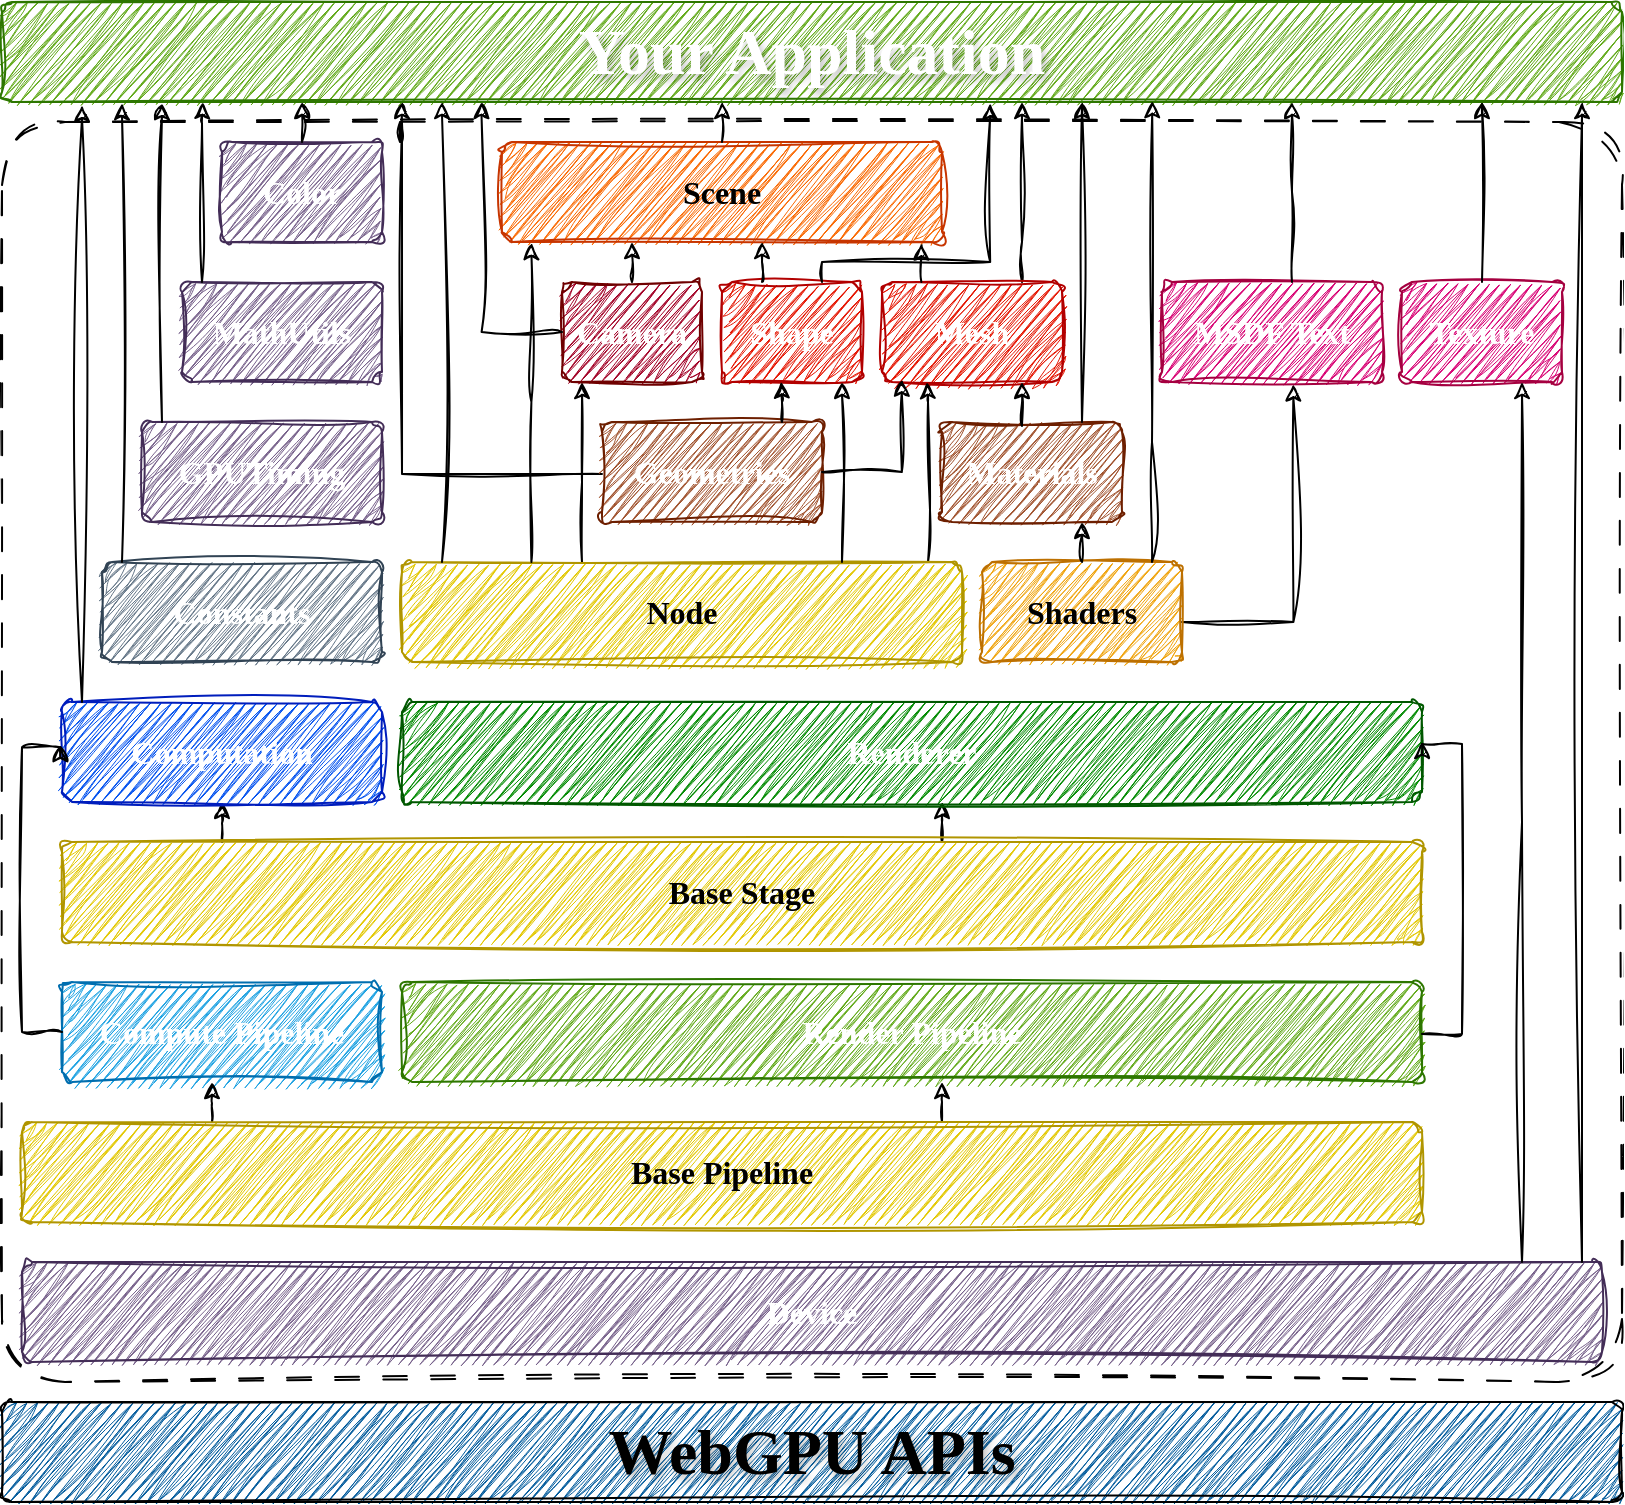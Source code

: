 <mxfile version="28.2.8">
  <diagram name="Page-1" id="Vd09RxBzxM2-TLh0bUjH">
    <mxGraphModel dx="1426" dy="23" grid="1" gridSize="10" guides="1" tooltips="1" connect="1" arrows="1" fold="1" page="1" pageScale="1" pageWidth="830" pageHeight="768" math="0" shadow="0">
      <root>
        <mxCell id="0" />
        <mxCell id="1" parent="0" />
        <mxCell id="-hKqGcVPF6-ta_k8zyYR-1" value="WebGPU APIs" style="rounded=1;arcSize=10;whiteSpace=wrap;html=1;align=center;fillColor=light-dark(#005A9C,#005A9C);fontColor=#000000;strokeColor=default;gradientColor=none;gradientDirection=north;fillStyle=zigzag;sketch=1;curveFitting=1;jiggle=2;fontFamily=Comic Sans MS;fontSize=32;fontStyle=1;labelBackgroundColor=none;labelBorderColor=none;textShadow=1;" parent="1" vertex="1">
          <mxGeometry x="10" y="1480" width="810" height="50" as="geometry" />
        </mxCell>
        <mxCell id="QNinl-FxONfIF-WMUGOS-1" value="Your Application" style="rounded=1;arcSize=10;whiteSpace=wrap;html=1;align=center;fillColor=#60a917;strokeColor=light-dark(#2D7600,#FFFFFF);gradientDirection=north;fillStyle=zigzag;sketch=1;curveFitting=1;jiggle=2;fontFamily=Comic Sans MS;fontSize=32;fontStyle=1;labelBackgroundColor=none;labelBorderColor=none;textShadow=1;fontColor=light-dark(#FFFFFF,#FFFFFF);" parent="1" vertex="1">
          <mxGeometry x="10" y="780" width="810" height="50" as="geometry" />
        </mxCell>
        <mxCell id="7VYEh889NyYLhTuRO7js-1" value="UWAL" style="rounded=1;hachureGap=4;fontFamily=Comic Sans MS;dashed=1;dashPattern=12 12;fillStyle=hachure;fillColor=none;glass=0;shadow=0;fontSize=256;fontColor=light-dark(#FFFFFF,#0093FF);textShadow=0;fontStyle=1;arcSize=5;textOpacity=10;html=1;whiteSpace=wrap;labelBorderColor=none;labelBackgroundColor=none;sketch=1;curveFitting=1;jiggle=2;" parent="1" vertex="1">
          <mxGeometry x="10" y="840" width="810" height="630" as="geometry" />
        </mxCell>
        <mxCell id="7VYEh889NyYLhTuRO7js-3" value="Render Pipeline" style="rounded=1;arcSize=10;whiteSpace=wrap;html=1;align=center;gradientDirection=north;fillStyle=zigzag;sketch=1;curveFitting=1;jiggle=2;fontFamily=Comic Sans MS;fontSize=16;fontStyle=1;labelBackgroundColor=none;labelBorderColor=none;textShadow=0;fillColor=#60a917;strokeColor=#2D7600;fontColor=light-dark(#FFFFFF,#FFFFFF);" parent="1" vertex="1">
          <mxGeometry x="210" y="1270" width="510" height="50" as="geometry" />
        </mxCell>
        <mxCell id="7VYEh889NyYLhTuRO7js-4" value="Compute Pipeline" style="rounded=1;arcSize=10;whiteSpace=wrap;html=1;align=center;fillColor=#1ba1e2;strokeColor=#006EAF;gradientDirection=north;fillStyle=zigzag;sketch=1;curveFitting=1;jiggle=2;fontFamily=Comic Sans MS;fontSize=16;fontStyle=1;labelBackgroundColor=none;labelBorderColor=none;textShadow=0;fontColor=light-dark(#FFFFFF,#FFFFFF);" parent="1" vertex="1">
          <mxGeometry x="40" y="1270" width="160" height="50" as="geometry" />
        </mxCell>
        <mxCell id="7VYEh889NyYLhTuRO7js-6" value="Device" style="rounded=1;arcSize=10;whiteSpace=wrap;html=1;align=center;gradientDirection=north;fillStyle=zigzag;sketch=1;curveFitting=1;jiggle=2;fontFamily=Comic Sans MS;fontSize=16;fontStyle=1;labelBackgroundColor=none;labelBorderColor=none;textShadow=0;fillColor=#76608a;strokeColor=#432D57;fontColor=light-dark(#FFFFFF,#FFFFFF);" parent="1" vertex="1">
          <mxGeometry x="20" y="1410" width="790" height="50" as="geometry" />
        </mxCell>
        <mxCell id="7VYEh889NyYLhTuRO7js-25" style="edgeStyle=orthogonalEdgeStyle;rounded=0;sketch=1;hachureGap=4;jiggle=2;curveFitting=1;orthogonalLoop=1;jettySize=auto;html=1;fontFamily=Architects Daughter;fontSource=https%3A%2F%2Ffonts.googleapis.com%2Fcss%3Ffamily%3DArchitects%2BDaughter;" parent="1" source="7VYEh889NyYLhTuRO7js-8" target="7VYEh889NyYLhTuRO7js-10" edge="1">
          <mxGeometry relative="1" as="geometry">
            <Array as="points">
              <mxPoint x="120" y="1190.63" />
              <mxPoint x="120" y="1190.63" />
            </Array>
          </mxGeometry>
        </mxCell>
        <mxCell id="7VYEh889NyYLhTuRO7js-27" style="edgeStyle=orthogonalEdgeStyle;rounded=0;sketch=1;hachureGap=4;jiggle=2;curveFitting=1;orthogonalLoop=1;jettySize=auto;html=1;fontFamily=Architects Daughter;fontSource=https%3A%2F%2Ffonts.googleapis.com%2Fcss%3Ffamily%3DArchitects%2BDaughter;" parent="1" source="7VYEh889NyYLhTuRO7js-8" target="7VYEh889NyYLhTuRO7js-11" edge="1">
          <mxGeometry relative="1" as="geometry">
            <Array as="points">
              <mxPoint x="480" y="1190" />
              <mxPoint x="480" y="1190" />
            </Array>
          </mxGeometry>
        </mxCell>
        <mxCell id="7VYEh889NyYLhTuRO7js-8" value="Base Stage" style="rounded=1;arcSize=10;whiteSpace=wrap;html=1;align=center;fillColor=#e3c800;strokeColor=#B09500;gradientDirection=north;fillStyle=zigzag;sketch=1;curveFitting=1;jiggle=2;fontFamily=Comic Sans MS;fontSize=16;fontStyle=1;labelBackgroundColor=none;labelBorderColor=none;textShadow=0;fontColor=#000000;" parent="1" vertex="1">
          <mxGeometry x="40" y="1200" width="680" height="50" as="geometry" />
        </mxCell>
        <mxCell id="7VYEh889NyYLhTuRO7js-32" style="edgeStyle=orthogonalEdgeStyle;rounded=0;sketch=1;hachureGap=4;jiggle=2;curveFitting=1;orthogonalLoop=1;jettySize=auto;html=1;fontFamily=Architects Daughter;fontSource=https%3A%2F%2Ffonts.googleapis.com%2Fcss%3Ffamily%3DArchitects%2BDaughter;" parent="1" source="7VYEh889NyYLhTuRO7js-9" target="7VYEh889NyYLhTuRO7js-3" edge="1">
          <mxGeometry relative="1" as="geometry">
            <Array as="points">
              <mxPoint x="480" y="1330" />
              <mxPoint x="480" y="1330" />
            </Array>
          </mxGeometry>
        </mxCell>
        <mxCell id="7VYEh889NyYLhTuRO7js-34" style="edgeStyle=orthogonalEdgeStyle;rounded=0;sketch=1;hachureGap=4;jiggle=2;curveFitting=1;orthogonalLoop=1;jettySize=auto;html=1;fontFamily=Architects Daughter;fontSource=https%3A%2F%2Ffonts.googleapis.com%2Fcss%3Ffamily%3DArchitects%2BDaughter;" parent="1" source="7VYEh889NyYLhTuRO7js-9" target="7VYEh889NyYLhTuRO7js-4" edge="1">
          <mxGeometry relative="1" as="geometry">
            <Array as="points">
              <mxPoint x="115" y="1330.63" />
              <mxPoint x="115" y="1330.63" />
            </Array>
          </mxGeometry>
        </mxCell>
        <mxCell id="7VYEh889NyYLhTuRO7js-9" value="Base Pipeline" style="rounded=1;arcSize=10;whiteSpace=wrap;html=1;align=center;fillColor=#e3c800;strokeColor=#B09500;gradientDirection=north;fillStyle=zigzag;sketch=1;curveFitting=1;jiggle=2;fontFamily=Comic Sans MS;fontSize=16;fontStyle=1;labelBackgroundColor=none;labelBorderColor=none;textShadow=0;fontColor=#000000;" parent="1" vertex="1">
          <mxGeometry x="20" y="1340" width="700" height="50" as="geometry" />
        </mxCell>
        <mxCell id="7VYEh889NyYLhTuRO7js-10" value="Computation" style="rounded=1;arcSize=10;whiteSpace=wrap;html=1;align=center;fillColor=#0050ef;strokeColor=#001DBC;gradientDirection=north;fillStyle=zigzag;sketch=1;curveFitting=1;jiggle=2;fontFamily=Comic Sans MS;fontSize=16;fontStyle=1;labelBackgroundColor=none;labelBorderColor=none;textShadow=0;fontColor=light-dark(#FFFFFF,#FFFFFF);" parent="1" vertex="1">
          <mxGeometry x="40" y="1130" width="160" height="50" as="geometry" />
        </mxCell>
        <mxCell id="7VYEh889NyYLhTuRO7js-11" value="Renderer" style="rounded=1;arcSize=10;whiteSpace=wrap;html=1;align=center;gradientDirection=north;fillStyle=zigzag;sketch=1;curveFitting=1;jiggle=2;fontFamily=Comic Sans MS;fontSize=16;fontStyle=1;labelBackgroundColor=none;labelBorderColor=none;textShadow=0;fillColor=#008a00;strokeColor=#005700;fontColor=light-dark(#FFFFFF,#FFFFFF);" parent="1" vertex="1">
          <mxGeometry x="210" y="1130" width="510" height="50" as="geometry" />
        </mxCell>
        <mxCell id="7VYEh889NyYLhTuRO7js-18" value="Texture" style="rounded=1;arcSize=10;whiteSpace=wrap;html=1;align=center;gradientDirection=north;fillStyle=zigzag;sketch=1;curveFitting=1;jiggle=2;fontFamily=Comic Sans MS;fontSize=16;fontStyle=1;labelBackgroundColor=none;labelBorderColor=none;textShadow=0;fillColor=#d80073;strokeColor=#A50040;fontColor=light-dark(#FFFFFF,#FFFFFF);" parent="1" vertex="1">
          <mxGeometry x="710" y="920" width="80" height="50" as="geometry" />
        </mxCell>
        <mxCell id="7VYEh889NyYLhTuRO7js-28" style="edgeStyle=orthogonalEdgeStyle;rounded=0;sketch=1;hachureGap=4;jiggle=2;curveFitting=1;orthogonalLoop=1;jettySize=auto;html=1;entryX=1;entryY=0.4;entryDx=0;entryDy=0;entryPerimeter=0;fontFamily=Architects Daughter;fontSource=https%3A%2F%2Ffonts.googleapis.com%2Fcss%3Ffamily%3DArchitects%2BDaughter;" parent="1" source="7VYEh889NyYLhTuRO7js-3" target="7VYEh889NyYLhTuRO7js-11" edge="1">
          <mxGeometry relative="1" as="geometry">
            <Array as="points">
              <mxPoint x="740" y="1296" />
              <mxPoint x="740" y="1151" />
            </Array>
          </mxGeometry>
        </mxCell>
        <mxCell id="7VYEh889NyYLhTuRO7js-31" style="edgeStyle=orthogonalEdgeStyle;rounded=0;sketch=1;hachureGap=4;jiggle=2;curveFitting=1;orthogonalLoop=1;jettySize=auto;html=1;entryX=-0.005;entryY=0.431;entryDx=0;entryDy=0;entryPerimeter=0;fontFamily=Architects Daughter;fontSource=https%3A%2F%2Ffonts.googleapis.com%2Fcss%3Ffamily%3DArchitects%2BDaughter;" parent="1" source="7VYEh889NyYLhTuRO7js-4" target="7VYEh889NyYLhTuRO7js-10" edge="1">
          <mxGeometry relative="1" as="geometry">
            <Array as="points">
              <mxPoint x="20" y="1295.63" />
              <mxPoint x="20" y="1152.63" />
            </Array>
          </mxGeometry>
        </mxCell>
        <mxCell id="7VYEh889NyYLhTuRO7js-37" value="MathUtils" style="rounded=1;arcSize=10;whiteSpace=wrap;html=1;align=center;fillColor=#76608a;strokeColor=#432D57;gradientDirection=north;fillStyle=zigzag;sketch=1;curveFitting=1;jiggle=2;fontFamily=Comic Sans MS;fontSize=16;fontStyle=1;labelBackgroundColor=none;labelBorderColor=none;textShadow=0;fontColor=light-dark(#FFFFFF,#FFFFFF);" parent="1" vertex="1">
          <mxGeometry x="100" y="920" width="100" height="50" as="geometry" />
        </mxCell>
        <mxCell id="7VYEh889NyYLhTuRO7js-38" value="Constants" style="rounded=1;arcSize=10;whiteSpace=wrap;html=1;align=center;gradientDirection=north;fillStyle=zigzag;sketch=1;curveFitting=1;jiggle=2;fontFamily=Comic Sans MS;fontSize=16;fontStyle=1;labelBackgroundColor=none;labelBorderColor=none;textShadow=0;fillColor=#647687;strokeColor=#314354;fontColor=light-dark(#FFFFFF,#FFFFFF);" parent="1" vertex="1">
          <mxGeometry x="60" y="1060" width="140" height="50" as="geometry" />
        </mxCell>
        <mxCell id="7VYEh889NyYLhTuRO7js-44" value="GPUTiming" style="rounded=1;arcSize=10;whiteSpace=wrap;html=1;align=center;fillColor=#76608a;strokeColor=#432D57;gradientDirection=north;fillStyle=zigzag;sketch=1;curveFitting=1;jiggle=2;fontFamily=Comic Sans MS;fontSize=16;fontStyle=1;labelBackgroundColor=none;labelBorderColor=none;textShadow=0;fontColor=light-dark(#FFFFFF,#FFFFFF);" parent="1" vertex="1">
          <mxGeometry x="80" y="990" width="120" height="50" as="geometry" />
        </mxCell>
        <mxCell id="7VYEh889NyYLhTuRO7js-45" value="Color" style="rounded=1;arcSize=10;whiteSpace=wrap;html=1;align=center;fillColor=#76608a;strokeColor=#432D57;gradientDirection=north;fillStyle=zigzag;sketch=1;curveFitting=1;jiggle=2;fontFamily=Comic Sans MS;fontSize=16;fontStyle=1;labelBackgroundColor=none;labelBorderColor=none;textShadow=0;fontColor=light-dark(#FFFFFF,#FFFFFF);" parent="1" vertex="1">
          <mxGeometry x="120" y="850" width="80" height="50" as="geometry" />
        </mxCell>
        <mxCell id="7VYEh889NyYLhTuRO7js-47" style="edgeStyle=orthogonalEdgeStyle;rounded=0;sketch=1;hachureGap=4;jiggle=2;curveFitting=1;orthogonalLoop=1;jettySize=auto;html=1;fontFamily=Architects Daughter;fontSource=https%3A%2F%2Ffonts.googleapis.com%2Fcss%3Ffamily%3DArchitects%2BDaughter;" parent="1" source="7VYEh889NyYLhTuRO7js-10" edge="1">
          <mxGeometry relative="1" as="geometry">
            <mxPoint x="50" y="831.63" as="targetPoint" />
            <Array as="points">
              <mxPoint x="50" y="831.63" />
            </Array>
          </mxGeometry>
        </mxCell>
        <mxCell id="7VYEh889NyYLhTuRO7js-49" style="edgeStyle=orthogonalEdgeStyle;rounded=0;sketch=1;hachureGap=4;jiggle=2;curveFitting=1;orthogonalLoop=1;jettySize=auto;html=1;fontFamily=Architects Daughter;fontSource=https%3A%2F%2Ffonts.googleapis.com%2Fcss%3Ffamily%3DArchitects%2BDaughter;" parent="1" source="7VYEh889NyYLhTuRO7js-38" edge="1">
          <mxGeometry relative="1" as="geometry">
            <mxPoint x="70" y="830.63" as="targetPoint" />
            <Array as="points">
              <mxPoint x="70" y="830.63" />
            </Array>
          </mxGeometry>
        </mxCell>
        <mxCell id="7VYEh889NyYLhTuRO7js-54" style="edgeStyle=orthogonalEdgeStyle;rounded=0;sketch=1;hachureGap=4;jiggle=2;curveFitting=1;orthogonalLoop=1;jettySize=auto;html=1;fontFamily=Architects Daughter;fontSource=https%3A%2F%2Ffonts.googleapis.com%2Fcss%3Ffamily%3DArchitects%2BDaughter;" parent="1" source="7VYEh889NyYLhTuRO7js-44" edge="1">
          <mxGeometry relative="1" as="geometry">
            <mxPoint x="90" y="830.63" as="targetPoint" />
            <Array as="points">
              <mxPoint x="90" y="830.63" />
            </Array>
          </mxGeometry>
        </mxCell>
        <mxCell id="7VYEh889NyYLhTuRO7js-57" style="edgeStyle=orthogonalEdgeStyle;rounded=0;sketch=1;hachureGap=4;jiggle=2;curveFitting=1;orthogonalLoop=1;jettySize=auto;html=1;fontFamily=Architects Daughter;fontSource=https%3A%2F%2Ffonts.googleapis.com%2Fcss%3Ffamily%3DArchitects%2BDaughter;entryX=0.124;entryY=-0.001;entryDx=0;entryDy=0;entryPerimeter=0;" parent="1" source="7VYEh889NyYLhTuRO7js-37" edge="1">
          <mxGeometry relative="1" as="geometry">
            <mxPoint x="110" y="940.63" as="sourcePoint" />
            <mxPoint x="110.44" y="830" as="targetPoint" />
            <Array as="points">
              <mxPoint x="110" y="840.63" />
              <mxPoint x="110" y="840.63" />
            </Array>
          </mxGeometry>
        </mxCell>
        <mxCell id="7VYEh889NyYLhTuRO7js-58" style="edgeStyle=orthogonalEdgeStyle;rounded=0;sketch=1;hachureGap=4;jiggle=2;curveFitting=1;orthogonalLoop=1;jettySize=auto;html=1;fontFamily=Architects Daughter;fontSource=https%3A%2F%2Ffonts.googleapis.com%2Fcss%3Ffamily%3DArchitects%2BDaughter;" parent="1" source="7VYEh889NyYLhTuRO7js-45" edge="1">
          <mxGeometry relative="1" as="geometry">
            <mxPoint x="160" y="830" as="targetPoint" />
          </mxGeometry>
        </mxCell>
        <mxCell id="J_IsrCbrUyyv8cD7LksS-71" style="edgeStyle=orthogonalEdgeStyle;rounded=0;sketch=1;hachureGap=4;jiggle=2;curveFitting=1;orthogonalLoop=1;jettySize=auto;html=1;entryX=0.597;entryY=1.024;entryDx=0;entryDy=0;fontFamily=Architects Daughter;fontSource=https%3A%2F%2Ffonts.googleapis.com%2Fcss%3Ffamily%3DArchitects%2BDaughter;entryPerimeter=0;" parent="1" source="J_IsrCbrUyyv8cD7LksS-1" target="J_IsrCbrUyyv8cD7LksS-3" edge="1">
          <mxGeometry relative="1" as="geometry">
            <Array as="points">
              <mxPoint x="656" y="1090" />
            </Array>
          </mxGeometry>
        </mxCell>
        <mxCell id="J_IsrCbrUyyv8cD7LksS-1" value="Shaders" style="rounded=1;arcSize=10;whiteSpace=wrap;html=1;align=center;gradientDirection=north;fillStyle=zigzag;sketch=1;curveFitting=1;jiggle=2;fontFamily=Comic Sans MS;fontSize=16;fontStyle=1;labelBackgroundColor=none;labelBorderColor=none;textShadow=0;fillColor=#f0a30a;fontColor=light-dark(#000000,#FFFFFF);strokeColor=#BD7000;" parent="1" vertex="1">
          <mxGeometry x="500" y="1060" width="100" height="50" as="geometry" />
        </mxCell>
        <mxCell id="J_IsrCbrUyyv8cD7LksS-3" value="MSDF Text" style="rounded=1;arcSize=10;whiteSpace=wrap;html=1;align=center;fillColor=#d80073;strokeColor=#A50040;gradientDirection=north;fillStyle=zigzag;sketch=1;curveFitting=1;jiggle=2;fontFamily=Comic Sans MS;fontSize=16;fontStyle=1;labelBackgroundColor=none;labelBorderColor=none;textShadow=0;fontColor=light-dark(#FFFFFF,#FFFFFF);" parent="1" vertex="1">
          <mxGeometry x="590" y="920" width="110" height="50" as="geometry" />
        </mxCell>
        <mxCell id="J_IsrCbrUyyv8cD7LksS-5" value="Materials" style="rounded=1;arcSize=10;whiteSpace=wrap;html=1;align=center;fillColor=#a0522d;strokeColor=#6D1F00;gradientDirection=north;fillStyle=zigzag;sketch=1;curveFitting=1;jiggle=2;fontFamily=Comic Sans MS;fontSize=16;fontStyle=1;labelBackgroundColor=none;labelBorderColor=none;textShadow=0;fontColor=light-dark(#FFFFFF,#FFFFFF);" parent="1" vertex="1">
          <mxGeometry x="480" y="990" width="90" height="50" as="geometry" />
        </mxCell>
        <mxCell id="J_IsrCbrUyyv8cD7LksS-43" style="edgeStyle=orthogonalEdgeStyle;rounded=0;sketch=1;hachureGap=4;jiggle=2;curveFitting=1;orthogonalLoop=1;jettySize=auto;html=1;fontFamily=Architects Daughter;fontSource=https%3A%2F%2Ffonts.googleapis.com%2Fcss%3Ffamily%3DArchitects%2BDaughter;" parent="1" source="J_IsrCbrUyyv8cD7LksS-6" edge="1">
          <mxGeometry relative="1" as="geometry">
            <mxPoint x="210" y="830" as="targetPoint" />
            <Array as="points">
              <mxPoint x="210" y="1016" />
              <mxPoint x="210" y="840" />
              <mxPoint x="209" y="840" />
              <mxPoint x="209" y="850" />
              <mxPoint x="210" y="850" />
            </Array>
          </mxGeometry>
        </mxCell>
        <mxCell id="J_IsrCbrUyyv8cD7LksS-6" value="Geometries" style="rounded=1;arcSize=10;whiteSpace=wrap;html=1;align=center;fillColor=#a0522d;strokeColor=#6D1F00;gradientDirection=north;fillStyle=zigzag;sketch=1;curveFitting=1;jiggle=2;fontFamily=Comic Sans MS;fontSize=16;fontStyle=1;labelBackgroundColor=none;labelBorderColor=none;textShadow=0;fontColor=light-dark(#FFFFFF,#FFFFFF);" parent="1" vertex="1">
          <mxGeometry x="310" y="990" width="110" height="50" as="geometry" />
        </mxCell>
        <mxCell id="J_IsrCbrUyyv8cD7LksS-61" style="edgeStyle=orthogonalEdgeStyle;rounded=0;sketch=1;hachureGap=4;jiggle=2;curveFitting=1;orthogonalLoop=1;jettySize=auto;html=1;fontFamily=Architects Daughter;fontSource=https%3A%2F%2Ffonts.googleapis.com%2Fcss%3Ffamily%3DArchitects%2BDaughter;" parent="1" source="J_IsrCbrUyyv8cD7LksS-7" edge="1">
          <mxGeometry relative="1" as="geometry">
            <mxPoint x="520" y="830" as="targetPoint" />
            <Array as="points">
              <mxPoint x="520" y="900" />
              <mxPoint x="520" y="900" />
            </Array>
          </mxGeometry>
        </mxCell>
        <mxCell id="J_IsrCbrUyyv8cD7LksS-7" value="Mesh" style="rounded=1;arcSize=10;whiteSpace=wrap;html=1;align=center;fillColor=#e51400;strokeColor=#B20000;gradientDirection=north;fillStyle=zigzag;sketch=1;curveFitting=1;jiggle=2;fontFamily=Comic Sans MS;fontSize=16;fontStyle=1;labelBackgroundColor=none;labelBorderColor=none;textShadow=0;fontColor=light-dark(#FFFFFF,#FFFFFF);" parent="1" vertex="1">
          <mxGeometry x="450" y="920" width="90" height="50" as="geometry" />
        </mxCell>
        <mxCell id="J_IsrCbrUyyv8cD7LksS-8" value="Shape" style="rounded=1;arcSize=10;whiteSpace=wrap;html=1;align=center;fillColor=#e51400;strokeColor=#B20000;gradientDirection=north;fillStyle=zigzag;sketch=1;curveFitting=1;jiggle=2;fontFamily=Comic Sans MS;fontSize=16;fontStyle=1;labelBackgroundColor=none;labelBorderColor=none;textShadow=0;fontColor=light-dark(#FFFFFF,#FFFFFF);" parent="1" vertex="1">
          <mxGeometry x="370" y="920" width="70" height="50" as="geometry" />
        </mxCell>
        <mxCell id="J_IsrCbrUyyv8cD7LksS-31" style="edgeStyle=orthogonalEdgeStyle;rounded=0;sketch=1;hachureGap=4;jiggle=2;curveFitting=1;orthogonalLoop=1;jettySize=auto;html=1;fontFamily=Architects Daughter;fontSource=https%3A%2F%2Ffonts.googleapis.com%2Fcss%3Ffamily%3DArchitects%2BDaughter;" parent="1" source="J_IsrCbrUyyv8cD7LksS-9" target="J_IsrCbrUyyv8cD7LksS-11" edge="1">
          <mxGeometry relative="1" as="geometry">
            <Array as="points">
              <mxPoint x="300" y="1020" />
              <mxPoint x="300" y="1020" />
            </Array>
          </mxGeometry>
        </mxCell>
        <mxCell id="J_IsrCbrUyyv8cD7LksS-36" style="edgeStyle=orthogonalEdgeStyle;rounded=0;sketch=1;hachureGap=4;jiggle=2;curveFitting=1;orthogonalLoop=1;jettySize=auto;html=1;entryX=0.25;entryY=1;entryDx=0;entryDy=0;fontFamily=Architects Daughter;fontSource=https%3A%2F%2Ffonts.googleapis.com%2Fcss%3Ffamily%3DArchitects%2BDaughter;" parent="1" source="J_IsrCbrUyyv8cD7LksS-9" target="J_IsrCbrUyyv8cD7LksS-7" edge="1">
          <mxGeometry relative="1" as="geometry">
            <Array as="points">
              <mxPoint x="473" y="980" />
              <mxPoint x="473" y="980" />
            </Array>
          </mxGeometry>
        </mxCell>
        <mxCell id="J_IsrCbrUyyv8cD7LksS-9" value="Node" style="rounded=1;arcSize=10;whiteSpace=wrap;html=1;align=center;fillColor=#e3c800;strokeColor=#B09500;gradientDirection=north;fillStyle=zigzag;sketch=1;curveFitting=1;jiggle=2;fontFamily=Comic Sans MS;fontSize=16;fontStyle=1;labelBackgroundColor=none;labelBorderColor=none;textShadow=0;fontColor=#000000;" parent="1" vertex="1">
          <mxGeometry x="210" y="1060" width="280" height="50" as="geometry" />
        </mxCell>
        <mxCell id="J_IsrCbrUyyv8cD7LksS-11" value="Camera" style="rounded=1;arcSize=10;whiteSpace=wrap;html=1;align=center;fillColor=#a20025;strokeColor=#6F0000;gradientDirection=north;fillStyle=zigzag;sketch=1;curveFitting=1;jiggle=2;fontFamily=Comic Sans MS;fontSize=16;fontStyle=1;labelBackgroundColor=none;labelBorderColor=none;textShadow=0;fontColor=light-dark(#FFFFFF,#FFFFFF);" parent="1" vertex="1">
          <mxGeometry x="290" y="920" width="70" height="50" as="geometry" />
        </mxCell>
        <mxCell id="J_IsrCbrUyyv8cD7LksS-15" style="edgeStyle=orthogonalEdgeStyle;rounded=0;sketch=1;hachureGap=4;jiggle=2;curveFitting=1;orthogonalLoop=1;jettySize=auto;html=1;entryX=0.71;entryY=0.991;entryDx=0;entryDy=0;entryPerimeter=0;fontFamily=Architects Daughter;fontSource=https%3A%2F%2Ffonts.googleapis.com%2Fcss%3Ffamily%3DArchitects%2BDaughter;" parent="1" source="J_IsrCbrUyyv8cD7LksS-1" target="QNinl-FxONfIF-WMUGOS-1" edge="1">
          <mxGeometry relative="1" as="geometry">
            <Array as="points">
              <mxPoint x="585" y="1000" />
              <mxPoint x="585" y="1000" />
            </Array>
          </mxGeometry>
        </mxCell>
        <mxCell id="J_IsrCbrUyyv8cD7LksS-20" style="edgeStyle=orthogonalEdgeStyle;rounded=0;sketch=1;hachureGap=4;jiggle=2;curveFitting=1;orthogonalLoop=1;jettySize=auto;html=1;fontFamily=Architects Daughter;fontSource=https%3A%2F%2Ffonts.googleapis.com%2Fcss%3Ffamily%3DArchitects%2BDaughter;" parent="1" source="J_IsrCbrUyyv8cD7LksS-5" edge="1">
          <mxGeometry relative="1" as="geometry">
            <mxPoint x="550" y="830" as="targetPoint" />
            <Array as="points">
              <mxPoint x="550" y="832" />
            </Array>
          </mxGeometry>
        </mxCell>
        <mxCell id="J_IsrCbrUyyv8cD7LksS-21" style="edgeStyle=orthogonalEdgeStyle;rounded=0;sketch=1;hachureGap=4;jiggle=2;curveFitting=1;orthogonalLoop=1;jettySize=auto;html=1;fontFamily=Architects Daughter;fontSource=https%3A%2F%2Ffonts.googleapis.com%2Fcss%3Ffamily%3DArchitects%2BDaughter;" parent="1" source="J_IsrCbrUyyv8cD7LksS-1" edge="1">
          <mxGeometry relative="1" as="geometry">
            <mxPoint x="550" y="1040" as="targetPoint" />
            <Array as="points">
              <mxPoint x="550" y="1040" />
            </Array>
          </mxGeometry>
        </mxCell>
        <mxCell id="J_IsrCbrUyyv8cD7LksS-29" style="edgeStyle=orthogonalEdgeStyle;rounded=0;sketch=1;hachureGap=4;jiggle=2;curveFitting=1;orthogonalLoop=1;jettySize=auto;html=1;fontFamily=Architects Daughter;fontSource=https%3A%2F%2Ffonts.googleapis.com%2Fcss%3Ffamily%3DArchitects%2BDaughter;" parent="1" source="J_IsrCbrUyyv8cD7LksS-9" edge="1">
          <mxGeometry relative="1" as="geometry">
            <mxPoint x="230" y="830" as="targetPoint" />
            <Array as="points">
              <mxPoint x="230" y="830" />
            </Array>
          </mxGeometry>
        </mxCell>
        <mxCell id="7VYEh889NyYLhTuRO7js-35" value="Scene" style="rounded=1;arcSize=10;whiteSpace=wrap;html=1;align=center;fillColor=#fa6800;strokeColor=#C73500;gradientDirection=north;fillStyle=zigzag;sketch=1;curveFitting=1;jiggle=2;fontFamily=Comic Sans MS;fontSize=16;fontStyle=1;labelBackgroundColor=none;labelBorderColor=none;textShadow=0;fontColor=light-dark(#000000,#FFFFFF);" parent="1" vertex="1">
          <mxGeometry x="260" y="850" width="220" height="50" as="geometry" />
        </mxCell>
        <mxCell id="J_IsrCbrUyyv8cD7LksS-37" style="edgeStyle=orthogonalEdgeStyle;rounded=0;sketch=1;hachureGap=4;jiggle=2;curveFitting=1;orthogonalLoop=1;jettySize=auto;html=1;fontFamily=Architects Daughter;fontSource=https%3A%2F%2Ffonts.googleapis.com%2Fcss%3Ffamily%3DArchitects%2BDaughter;" parent="1" source="J_IsrCbrUyyv8cD7LksS-9" edge="1">
          <mxGeometry relative="1" as="geometry">
            <mxPoint x="430" y="970" as="targetPoint" />
            <Array as="points">
              <mxPoint x="430" y="970" />
            </Array>
          </mxGeometry>
        </mxCell>
        <mxCell id="J_IsrCbrUyyv8cD7LksS-39" style="edgeStyle=orthogonalEdgeStyle;rounded=0;sketch=1;hachureGap=4;jiggle=2;curveFitting=1;orthogonalLoop=1;jettySize=auto;html=1;entryX=0.11;entryY=0.976;entryDx=0;entryDy=0;entryPerimeter=0;fontFamily=Architects Daughter;fontSource=https%3A%2F%2Ffonts.googleapis.com%2Fcss%3Ffamily%3DArchitects%2BDaughter;" parent="1" source="J_IsrCbrUyyv8cD7LksS-6" target="J_IsrCbrUyyv8cD7LksS-7" edge="1">
          <mxGeometry relative="1" as="geometry" />
        </mxCell>
        <mxCell id="J_IsrCbrUyyv8cD7LksS-42" style="edgeStyle=orthogonalEdgeStyle;rounded=0;sketch=1;hachureGap=4;jiggle=2;curveFitting=1;orthogonalLoop=1;jettySize=auto;html=1;fontFamily=Architects Daughter;fontSource=https%3A%2F%2Ffonts.googleapis.com%2Fcss%3Ffamily%3DArchitects%2BDaughter;" parent="1" edge="1">
          <mxGeometry relative="1" as="geometry">
            <mxPoint x="520" y="992" as="sourcePoint" />
            <mxPoint x="520" y="970" as="targetPoint" />
            <Array as="points">
              <mxPoint x="520" y="970" />
            </Array>
          </mxGeometry>
        </mxCell>
        <mxCell id="J_IsrCbrUyyv8cD7LksS-49" style="edgeStyle=orthogonalEdgeStyle;rounded=0;sketch=1;hachureGap=4;jiggle=2;curveFitting=1;orthogonalLoop=1;jettySize=auto;html=1;entryX=0.481;entryY=0.206;entryDx=0;entryDy=0;entryPerimeter=0;fontFamily=Architects Daughter;fontSource=https%3A%2F%2Ffonts.googleapis.com%2Fcss%3Ffamily%3DArchitects%2BDaughter;" parent="1" source="J_IsrCbrUyyv8cD7LksS-6" target="7VYEh889NyYLhTuRO7js-1" edge="1">
          <mxGeometry relative="1" as="geometry">
            <Array as="points">
              <mxPoint x="400" y="980" />
              <mxPoint x="400" y="980" />
            </Array>
          </mxGeometry>
        </mxCell>
        <mxCell id="J_IsrCbrUyyv8cD7LksS-50" style="edgeStyle=orthogonalEdgeStyle;rounded=0;sketch=1;hachureGap=4;jiggle=2;curveFitting=1;orthogonalLoop=1;jettySize=auto;html=1;entryX=0.296;entryY=1;entryDx=0;entryDy=0;entryPerimeter=0;fontFamily=Architects Daughter;fontSource=https%3A%2F%2Ffonts.googleapis.com%2Fcss%3Ffamily%3DArchitects%2BDaughter;" parent="1" source="J_IsrCbrUyyv8cD7LksS-11" target="QNinl-FxONfIF-WMUGOS-1" edge="1">
          <mxGeometry relative="1" as="geometry">
            <Array as="points">
              <mxPoint x="250" y="945" />
            </Array>
          </mxGeometry>
        </mxCell>
        <mxCell id="J_IsrCbrUyyv8cD7LksS-58" style="edgeStyle=orthogonalEdgeStyle;rounded=0;sketch=1;hachureGap=4;jiggle=2;curveFitting=1;orthogonalLoop=1;jettySize=auto;html=1;fontFamily=Architects Daughter;fontSource=https%3A%2F%2Ffonts.googleapis.com%2Fcss%3Ffamily%3DArchitects%2BDaughter;" parent="1" source="7VYEh889NyYLhTuRO7js-6" edge="1" target="7VYEh889NyYLhTuRO7js-18">
          <mxGeometry relative="1" as="geometry">
            <mxPoint x="760" y="1110" as="targetPoint" />
            <Array as="points">
              <mxPoint x="770" y="1190" />
              <mxPoint x="770" y="1190" />
            </Array>
          </mxGeometry>
        </mxCell>
        <mxCell id="J_IsrCbrUyyv8cD7LksS-62" style="edgeStyle=orthogonalEdgeStyle;rounded=0;sketch=1;hachureGap=4;jiggle=2;curveFitting=1;orthogonalLoop=1;jettySize=auto;html=1;entryX=0.444;entryY=1;entryDx=0;entryDy=0;entryPerimeter=0;fontFamily=Architects Daughter;fontSource=https%3A%2F%2Ffonts.googleapis.com%2Fcss%3Ffamily%3DArchitects%2BDaughter;" parent="1" source="7VYEh889NyYLhTuRO7js-35" target="QNinl-FxONfIF-WMUGOS-1" edge="1">
          <mxGeometry relative="1" as="geometry" />
        </mxCell>
        <mxCell id="J_IsrCbrUyyv8cD7LksS-63" style="edgeStyle=orthogonalEdgeStyle;rounded=0;sketch=1;hachureGap=4;jiggle=2;curveFitting=1;orthogonalLoop=1;jettySize=auto;html=1;entryX=0.61;entryY=1.013;entryDx=0;entryDy=0;entryPerimeter=0;fontFamily=Architects Daughter;fontSource=https%3A%2F%2Ffonts.googleapis.com%2Fcss%3Ffamily%3DArchitects%2BDaughter;" parent="1" source="J_IsrCbrUyyv8cD7LksS-8" target="QNinl-FxONfIF-WMUGOS-1" edge="1">
          <mxGeometry relative="1" as="geometry">
            <Array as="points">
              <mxPoint x="420" y="910" />
              <mxPoint x="504" y="910" />
            </Array>
          </mxGeometry>
        </mxCell>
        <mxCell id="J_IsrCbrUyyv8cD7LksS-64" style="edgeStyle=orthogonalEdgeStyle;rounded=0;sketch=1;hachureGap=4;jiggle=2;curveFitting=1;orthogonalLoop=1;jettySize=auto;html=1;fontFamily=Architects Daughter;fontSource=https%3A%2F%2Ffonts.googleapis.com%2Fcss%3Ffamily%3DArchitects%2BDaughter;" parent="1" source="J_IsrCbrUyyv8cD7LksS-8" target="7VYEh889NyYLhTuRO7js-35" edge="1">
          <mxGeometry relative="1" as="geometry">
            <mxPoint x="390" y="910" as="targetPoint" />
            <Array as="points">
              <mxPoint x="390" y="910" />
              <mxPoint x="390" y="910" />
            </Array>
          </mxGeometry>
        </mxCell>
        <mxCell id="J_IsrCbrUyyv8cD7LksS-66" style="edgeStyle=orthogonalEdgeStyle;rounded=0;sketch=1;hachureGap=4;jiggle=2;curveFitting=1;orthogonalLoop=1;jettySize=auto;html=1;entryX=0.953;entryY=1.013;entryDx=0;entryDy=0;entryPerimeter=0;fontFamily=Architects Daughter;fontSource=https%3A%2F%2Ffonts.googleapis.com%2Fcss%3Ffamily%3DArchitects%2BDaughter;" parent="1" source="J_IsrCbrUyyv8cD7LksS-7" target="7VYEh889NyYLhTuRO7js-35" edge="1">
          <mxGeometry relative="1" as="geometry">
            <Array as="points">
              <mxPoint x="470" y="900" />
            </Array>
          </mxGeometry>
        </mxCell>
        <mxCell id="J_IsrCbrUyyv8cD7LksS-67" style="edgeStyle=orthogonalEdgeStyle;rounded=0;sketch=1;hachureGap=4;jiggle=2;curveFitting=1;orthogonalLoop=1;jettySize=auto;html=1;entryX=0.295;entryY=1;entryDx=0;entryDy=0;entryPerimeter=0;fontFamily=Architects Daughter;fontSource=https%3A%2F%2Ffonts.googleapis.com%2Fcss%3Ffamily%3DArchitects%2BDaughter;" parent="1" source="J_IsrCbrUyyv8cD7LksS-11" target="7VYEh889NyYLhTuRO7js-35" edge="1">
          <mxGeometry relative="1" as="geometry" />
        </mxCell>
        <mxCell id="J_IsrCbrUyyv8cD7LksS-68" style="edgeStyle=orthogonalEdgeStyle;rounded=0;sketch=1;hachureGap=4;jiggle=2;curveFitting=1;orthogonalLoop=1;jettySize=auto;html=1;entryX=0.067;entryY=1.011;entryDx=0;entryDy=0;entryPerimeter=0;fontFamily=Architects Daughter;fontSource=https%3A%2F%2Ffonts.googleapis.com%2Fcss%3Ffamily%3DArchitects%2BDaughter;" parent="1" source="J_IsrCbrUyyv8cD7LksS-9" target="7VYEh889NyYLhTuRO7js-35" edge="1">
          <mxGeometry relative="1" as="geometry">
            <Array as="points">
              <mxPoint x="275" y="980" />
            </Array>
          </mxGeometry>
        </mxCell>
        <mxCell id="J_IsrCbrUyyv8cD7LksS-70" style="edgeStyle=orthogonalEdgeStyle;rounded=0;sketch=1;hachureGap=4;jiggle=2;curveFitting=1;orthogonalLoop=1;jettySize=auto;html=1;fontFamily=Architects Daughter;fontSource=https%3A%2F%2Ffonts.googleapis.com%2Fcss%3Ffamily%3DArchitects%2BDaughter;" parent="1" source="7VYEh889NyYLhTuRO7js-6" edge="1">
          <mxGeometry relative="1" as="geometry">
            <mxPoint x="800" y="830" as="targetPoint" />
            <Array as="points">
              <mxPoint x="800" y="830" />
            </Array>
          </mxGeometry>
        </mxCell>
        <mxCell id="J_IsrCbrUyyv8cD7LksS-72" style="edgeStyle=orthogonalEdgeStyle;rounded=0;sketch=1;hachureGap=4;jiggle=2;curveFitting=1;orthogonalLoop=1;jettySize=auto;html=1;fontFamily=Architects Daughter;fontSource=https%3A%2F%2Ffonts.googleapis.com%2Fcss%3Ffamily%3DArchitects%2BDaughter;" parent="1" source="7VYEh889NyYLhTuRO7js-18" edge="1">
          <mxGeometry relative="1" as="geometry">
            <mxPoint x="750" y="830" as="targetPoint" />
            <Array as="points">
              <mxPoint x="750" y="831" />
            </Array>
          </mxGeometry>
        </mxCell>
        <mxCell id="J_IsrCbrUyyv8cD7LksS-77" style="edgeStyle=orthogonalEdgeStyle;rounded=0;sketch=1;hachureGap=4;jiggle=2;curveFitting=1;orthogonalLoop=1;jettySize=auto;html=1;fontFamily=Architects Daughter;fontSource=https%3A%2F%2Ffonts.googleapis.com%2Fcss%3Ffamily%3DArchitects%2BDaughter;" parent="1" source="J_IsrCbrUyyv8cD7LksS-3" edge="1">
          <mxGeometry relative="1" as="geometry">
            <mxPoint x="655" y="830" as="targetPoint" />
            <Array as="points">
              <mxPoint x="655" y="875" />
            </Array>
          </mxGeometry>
        </mxCell>
      </root>
    </mxGraphModel>
  </diagram>
</mxfile>

